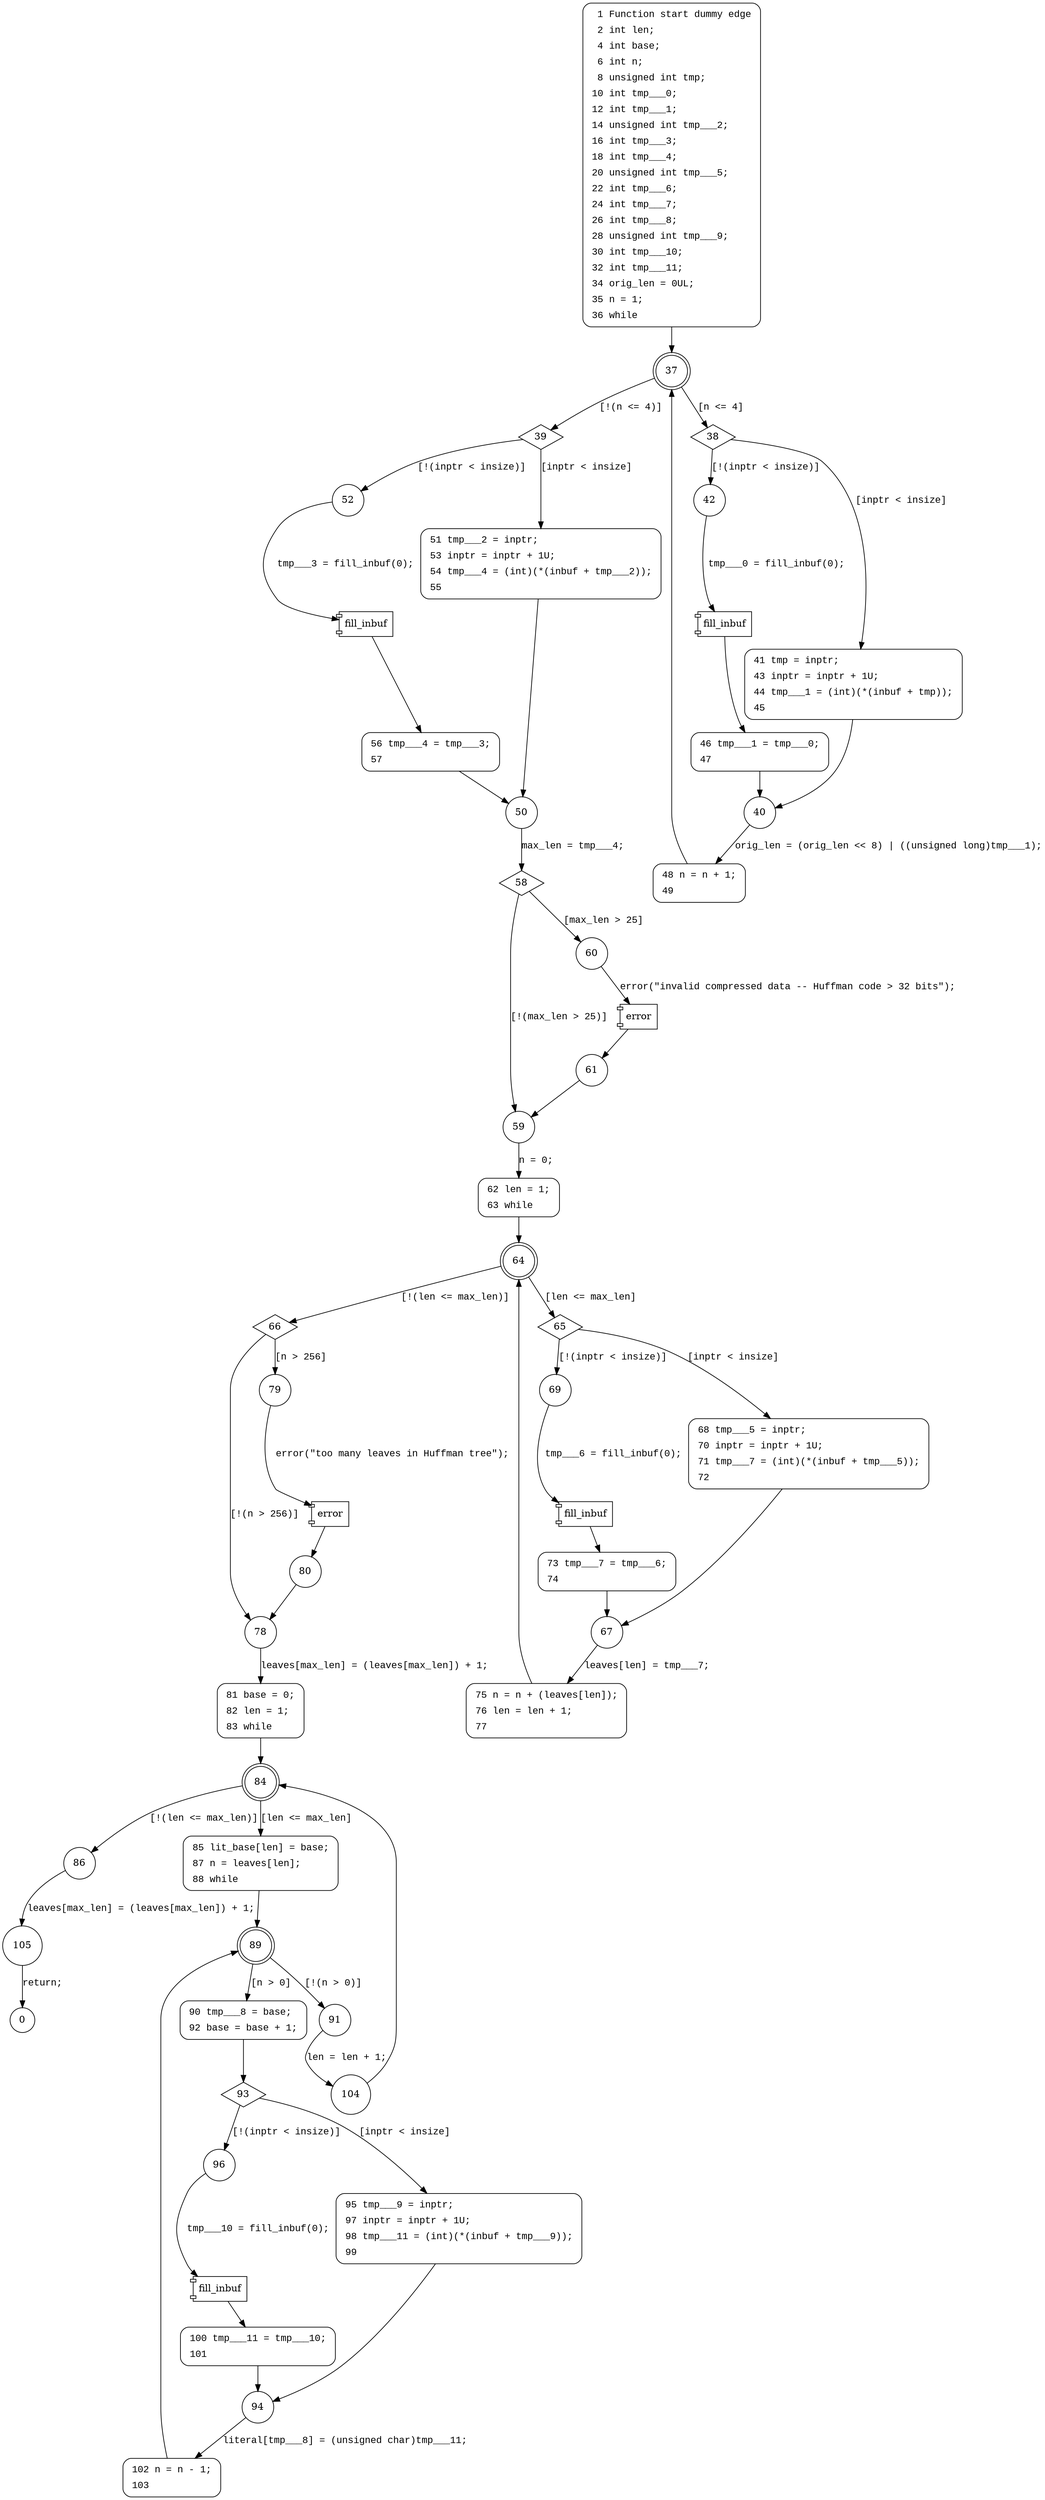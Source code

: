 digraph read_tree {
37 [shape="doublecircle"]
39 [shape="diamond"]
38 [shape="diamond"]
42 [shape="circle"]
41 [shape="circle"]
40 [shape="circle"]
48 [shape="circle"]
46 [shape="circle"]
52 [shape="circle"]
51 [shape="circle"]
50 [shape="circle"]
58 [shape="diamond"]
59 [shape="circle"]
60 [shape="circle"]
61 [shape="circle"]
62 [shape="circle"]
64 [shape="doublecircle"]
66 [shape="diamond"]
65 [shape="diamond"]
69 [shape="circle"]
68 [shape="circle"]
67 [shape="circle"]
75 [shape="circle"]
73 [shape="circle"]
78 [shape="circle"]
79 [shape="circle"]
80 [shape="circle"]
81 [shape="circle"]
84 [shape="doublecircle"]
86 [shape="circle"]
85 [shape="circle"]
89 [shape="doublecircle"]
91 [shape="circle"]
90 [shape="circle"]
93 [shape="diamond"]
96 [shape="circle"]
95 [shape="circle"]
94 [shape="circle"]
102 [shape="circle"]
100 [shape="circle"]
104 [shape="circle"]
105 [shape="circle"]
56 [shape="circle"]
0 [shape="circle"]
1 [style="filled,bold" penwidth="1" fillcolor="white" fontname="Courier New" shape="Mrecord" label=<<table border="0" cellborder="0" cellpadding="3" bgcolor="white"><tr><td align="right">1</td><td align="left">Function start dummy edge</td></tr><tr><td align="right">2</td><td align="left">int len;</td></tr><tr><td align="right">4</td><td align="left">int base;</td></tr><tr><td align="right">6</td><td align="left">int n;</td></tr><tr><td align="right">8</td><td align="left">unsigned int tmp;</td></tr><tr><td align="right">10</td><td align="left">int tmp___0;</td></tr><tr><td align="right">12</td><td align="left">int tmp___1;</td></tr><tr><td align="right">14</td><td align="left">unsigned int tmp___2;</td></tr><tr><td align="right">16</td><td align="left">int tmp___3;</td></tr><tr><td align="right">18</td><td align="left">int tmp___4;</td></tr><tr><td align="right">20</td><td align="left">unsigned int tmp___5;</td></tr><tr><td align="right">22</td><td align="left">int tmp___6;</td></tr><tr><td align="right">24</td><td align="left">int tmp___7;</td></tr><tr><td align="right">26</td><td align="left">int tmp___8;</td></tr><tr><td align="right">28</td><td align="left">unsigned int tmp___9;</td></tr><tr><td align="right">30</td><td align="left">int tmp___10;</td></tr><tr><td align="right">32</td><td align="left">int tmp___11;</td></tr><tr><td align="right">34</td><td align="left">orig_len = 0UL;</td></tr><tr><td align="right">35</td><td align="left">n = 1;</td></tr><tr><td align="right">36</td><td align="left">while</td></tr></table>>]
1 -> 37[label=""]
41 [style="filled,bold" penwidth="1" fillcolor="white" fontname="Courier New" shape="Mrecord" label=<<table border="0" cellborder="0" cellpadding="3" bgcolor="white"><tr><td align="right">41</td><td align="left">tmp = inptr;</td></tr><tr><td align="right">43</td><td align="left">inptr = inptr + 1U;</td></tr><tr><td align="right">44</td><td align="left">tmp___1 = (int)(*(inbuf + tmp));</td></tr><tr><td align="right">45</td><td align="left"></td></tr></table>>]
41 -> 40[label=""]
48 [style="filled,bold" penwidth="1" fillcolor="white" fontname="Courier New" shape="Mrecord" label=<<table border="0" cellborder="0" cellpadding="3" bgcolor="white"><tr><td align="right">48</td><td align="left">n = n + 1;</td></tr><tr><td align="right">49</td><td align="left"></td></tr></table>>]
48 -> 37[label=""]
46 [style="filled,bold" penwidth="1" fillcolor="white" fontname="Courier New" shape="Mrecord" label=<<table border="0" cellborder="0" cellpadding="3" bgcolor="white"><tr><td align="right">46</td><td align="left">tmp___1 = tmp___0;</td></tr><tr><td align="right">47</td><td align="left"></td></tr></table>>]
46 -> 40[label=""]
51 [style="filled,bold" penwidth="1" fillcolor="white" fontname="Courier New" shape="Mrecord" label=<<table border="0" cellborder="0" cellpadding="3" bgcolor="white"><tr><td align="right">51</td><td align="left">tmp___2 = inptr;</td></tr><tr><td align="right">53</td><td align="left">inptr = inptr + 1U;</td></tr><tr><td align="right">54</td><td align="left">tmp___4 = (int)(*(inbuf + tmp___2));</td></tr><tr><td align="right">55</td><td align="left"></td></tr></table>>]
51 -> 50[label=""]
62 [style="filled,bold" penwidth="1" fillcolor="white" fontname="Courier New" shape="Mrecord" label=<<table border="0" cellborder="0" cellpadding="3" bgcolor="white"><tr><td align="right">62</td><td align="left">len = 1;</td></tr><tr><td align="right">63</td><td align="left">while</td></tr></table>>]
62 -> 64[label=""]
68 [style="filled,bold" penwidth="1" fillcolor="white" fontname="Courier New" shape="Mrecord" label=<<table border="0" cellborder="0" cellpadding="3" bgcolor="white"><tr><td align="right">68</td><td align="left">tmp___5 = inptr;</td></tr><tr><td align="right">70</td><td align="left">inptr = inptr + 1U;</td></tr><tr><td align="right">71</td><td align="left">tmp___7 = (int)(*(inbuf + tmp___5));</td></tr><tr><td align="right">72</td><td align="left"></td></tr></table>>]
68 -> 67[label=""]
75 [style="filled,bold" penwidth="1" fillcolor="white" fontname="Courier New" shape="Mrecord" label=<<table border="0" cellborder="0" cellpadding="3" bgcolor="white"><tr><td align="right">75</td><td align="left">n = n + (leaves[len]);</td></tr><tr><td align="right">76</td><td align="left">len = len + 1;</td></tr><tr><td align="right">77</td><td align="left"></td></tr></table>>]
75 -> 64[label=""]
73 [style="filled,bold" penwidth="1" fillcolor="white" fontname="Courier New" shape="Mrecord" label=<<table border="0" cellborder="0" cellpadding="3" bgcolor="white"><tr><td align="right">73</td><td align="left">tmp___7 = tmp___6;</td></tr><tr><td align="right">74</td><td align="left"></td></tr></table>>]
73 -> 67[label=""]
81 [style="filled,bold" penwidth="1" fillcolor="white" fontname="Courier New" shape="Mrecord" label=<<table border="0" cellborder="0" cellpadding="3" bgcolor="white"><tr><td align="right">81</td><td align="left">base = 0;</td></tr><tr><td align="right">82</td><td align="left">len = 1;</td></tr><tr><td align="right">83</td><td align="left">while</td></tr></table>>]
81 -> 84[label=""]
85 [style="filled,bold" penwidth="1" fillcolor="white" fontname="Courier New" shape="Mrecord" label=<<table border="0" cellborder="0" cellpadding="3" bgcolor="white"><tr><td align="right">85</td><td align="left">lit_base[len] = base;</td></tr><tr><td align="right">87</td><td align="left">n = leaves[len];</td></tr><tr><td align="right">88</td><td align="left">while</td></tr></table>>]
85 -> 89[label=""]
90 [style="filled,bold" penwidth="1" fillcolor="white" fontname="Courier New" shape="Mrecord" label=<<table border="0" cellborder="0" cellpadding="3" bgcolor="white"><tr><td align="right">90</td><td align="left">tmp___8 = base;</td></tr><tr><td align="right">92</td><td align="left">base = base + 1;</td></tr></table>>]
90 -> 93[label=""]
95 [style="filled,bold" penwidth="1" fillcolor="white" fontname="Courier New" shape="Mrecord" label=<<table border="0" cellborder="0" cellpadding="3" bgcolor="white"><tr><td align="right">95</td><td align="left">tmp___9 = inptr;</td></tr><tr><td align="right">97</td><td align="left">inptr = inptr + 1U;</td></tr><tr><td align="right">98</td><td align="left">tmp___11 = (int)(*(inbuf + tmp___9));</td></tr><tr><td align="right">99</td><td align="left"></td></tr></table>>]
95 -> 94[label=""]
102 [style="filled,bold" penwidth="1" fillcolor="white" fontname="Courier New" shape="Mrecord" label=<<table border="0" cellborder="0" cellpadding="3" bgcolor="white"><tr><td align="right">102</td><td align="left">n = n - 1;</td></tr><tr><td align="right">103</td><td align="left"></td></tr></table>>]
102 -> 89[label=""]
100 [style="filled,bold" penwidth="1" fillcolor="white" fontname="Courier New" shape="Mrecord" label=<<table border="0" cellborder="0" cellpadding="3" bgcolor="white"><tr><td align="right">100</td><td align="left">tmp___11 = tmp___10;</td></tr><tr><td align="right">101</td><td align="left"></td></tr></table>>]
100 -> 94[label=""]
56 [style="filled,bold" penwidth="1" fillcolor="white" fontname="Courier New" shape="Mrecord" label=<<table border="0" cellborder="0" cellpadding="3" bgcolor="white"><tr><td align="right">56</td><td align="left">tmp___4 = tmp___3;</td></tr><tr><td align="right">57</td><td align="left"></td></tr></table>>]
56 -> 50[label=""]
37 -> 39 [label="[!(n <= 4)]" fontname="Courier New"]
37 -> 38 [label="[n <= 4]" fontname="Courier New"]
38 -> 42 [label="[!(inptr < insize)]" fontname="Courier New"]
38 -> 41 [label="[inptr < insize]" fontname="Courier New"]
40 -> 48 [label="orig_len = (orig_len << 8) | ((unsigned long)tmp___1);" fontname="Courier New"]
100001 [shape="component" label="fill_inbuf"]
42 -> 100001 [label="tmp___0 = fill_inbuf(0);" fontname="Courier New"]
100001 -> 46 [label="" fontname="Courier New"]
39 -> 52 [label="[!(inptr < insize)]" fontname="Courier New"]
39 -> 51 [label="[inptr < insize]" fontname="Courier New"]
50 -> 58 [label="max_len = tmp___4;" fontname="Courier New"]
58 -> 59 [label="[!(max_len > 25)]" fontname="Courier New"]
58 -> 60 [label="[max_len > 25]" fontname="Courier New"]
100002 [shape="component" label="error"]
60 -> 100002 [label="error(\"invalid compressed data -- Huffman code > 32 bits\");" fontname="Courier New"]
100002 -> 61 [label="" fontname="Courier New"]
59 -> 62 [label="n = 0;" fontname="Courier New"]
64 -> 66 [label="[!(len <= max_len)]" fontname="Courier New"]
64 -> 65 [label="[len <= max_len]" fontname="Courier New"]
65 -> 69 [label="[!(inptr < insize)]" fontname="Courier New"]
65 -> 68 [label="[inptr < insize]" fontname="Courier New"]
67 -> 75 [label="leaves[len] = tmp___7;" fontname="Courier New"]
100003 [shape="component" label="fill_inbuf"]
69 -> 100003 [label="tmp___6 = fill_inbuf(0);" fontname="Courier New"]
100003 -> 73 [label="" fontname="Courier New"]
66 -> 78 [label="[!(n > 256)]" fontname="Courier New"]
66 -> 79 [label="[n > 256]" fontname="Courier New"]
100004 [shape="component" label="error"]
79 -> 100004 [label="error(\"too many leaves in Huffman tree\");" fontname="Courier New"]
100004 -> 80 [label="" fontname="Courier New"]
78 -> 81 [label="leaves[max_len] = (leaves[max_len]) + 1;" fontname="Courier New"]
84 -> 86 [label="[!(len <= max_len)]" fontname="Courier New"]
84 -> 85 [label="[len <= max_len]" fontname="Courier New"]
89 -> 91 [label="[!(n > 0)]" fontname="Courier New"]
89 -> 90 [label="[n > 0]" fontname="Courier New"]
93 -> 96 [label="[!(inptr < insize)]" fontname="Courier New"]
93 -> 95 [label="[inptr < insize]" fontname="Courier New"]
94 -> 102 [label="literal[tmp___8] = (unsigned char)tmp___11;" fontname="Courier New"]
100005 [shape="component" label="fill_inbuf"]
96 -> 100005 [label="tmp___10 = fill_inbuf(0);" fontname="Courier New"]
100005 -> 100 [label="" fontname="Courier New"]
91 -> 104 [label="len = len + 1;" fontname="Courier New"]
86 -> 105 [label="leaves[max_len] = (leaves[max_len]) + 1;" fontname="Courier New"]
100006 [shape="component" label="fill_inbuf"]
52 -> 100006 [label="tmp___3 = fill_inbuf(0);" fontname="Courier New"]
100006 -> 56 [label="" fontname="Courier New"]
61 -> 59 [label="" fontname="Courier New"]
80 -> 78 [label="" fontname="Courier New"]
104 -> 84 [label="" fontname="Courier New"]
105 -> 0 [label="return;" fontname="Courier New"]
}